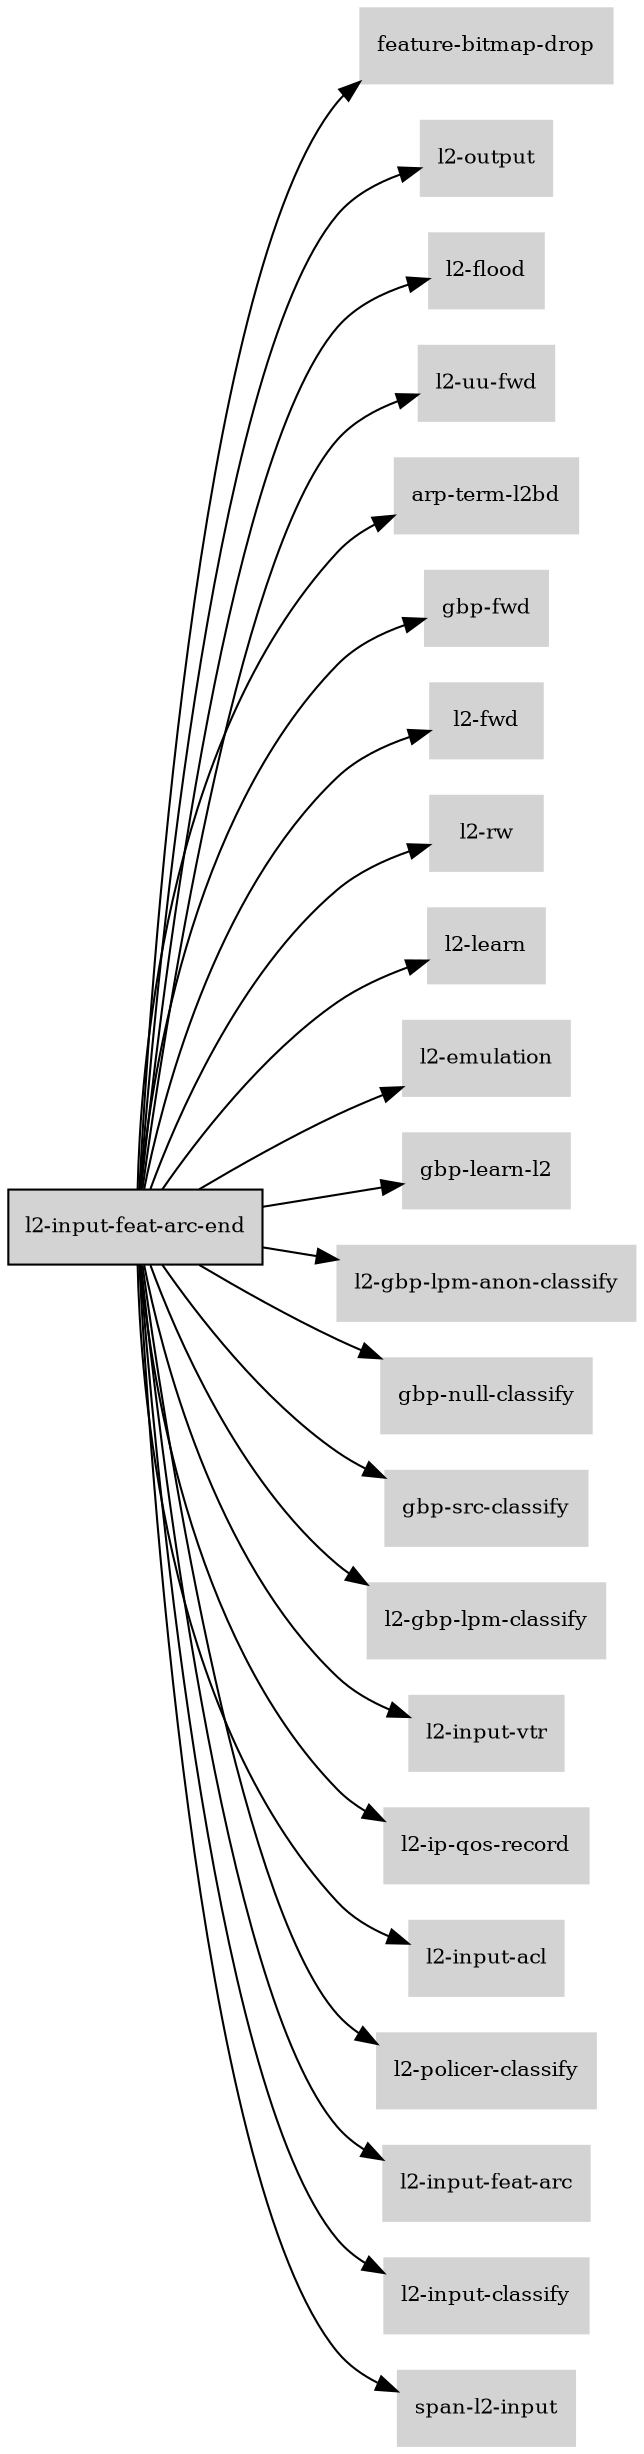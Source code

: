 digraph "l2_input_feat_arc_end_subgraph" {
  rankdir=LR;
  node [shape=box, style=filled, fontsize=10, color=lightgray, fontcolor=black, fillcolor=lightgray];
  "l2-input-feat-arc-end" [color=black, fontcolor=black, fillcolor=lightgray];
  edge [fontsize=8];
  "l2-input-feat-arc-end" -> "feature-bitmap-drop";
  "l2-input-feat-arc-end" -> "l2-output";
  "l2-input-feat-arc-end" -> "l2-flood";
  "l2-input-feat-arc-end" -> "l2-uu-fwd";
  "l2-input-feat-arc-end" -> "arp-term-l2bd";
  "l2-input-feat-arc-end" -> "gbp-fwd";
  "l2-input-feat-arc-end" -> "l2-fwd";
  "l2-input-feat-arc-end" -> "l2-rw";
  "l2-input-feat-arc-end" -> "l2-learn";
  "l2-input-feat-arc-end" -> "l2-emulation";
  "l2-input-feat-arc-end" -> "gbp-learn-l2";
  "l2-input-feat-arc-end" -> "l2-gbp-lpm-anon-classify";
  "l2-input-feat-arc-end" -> "gbp-null-classify";
  "l2-input-feat-arc-end" -> "gbp-src-classify";
  "l2-input-feat-arc-end" -> "l2-gbp-lpm-classify";
  "l2-input-feat-arc-end" -> "l2-input-vtr";
  "l2-input-feat-arc-end" -> "l2-ip-qos-record";
  "l2-input-feat-arc-end" -> "l2-input-acl";
  "l2-input-feat-arc-end" -> "l2-policer-classify";
  "l2-input-feat-arc-end" -> "l2-input-feat-arc";
  "l2-input-feat-arc-end" -> "l2-input-classify";
  "l2-input-feat-arc-end" -> "span-l2-input";
}
